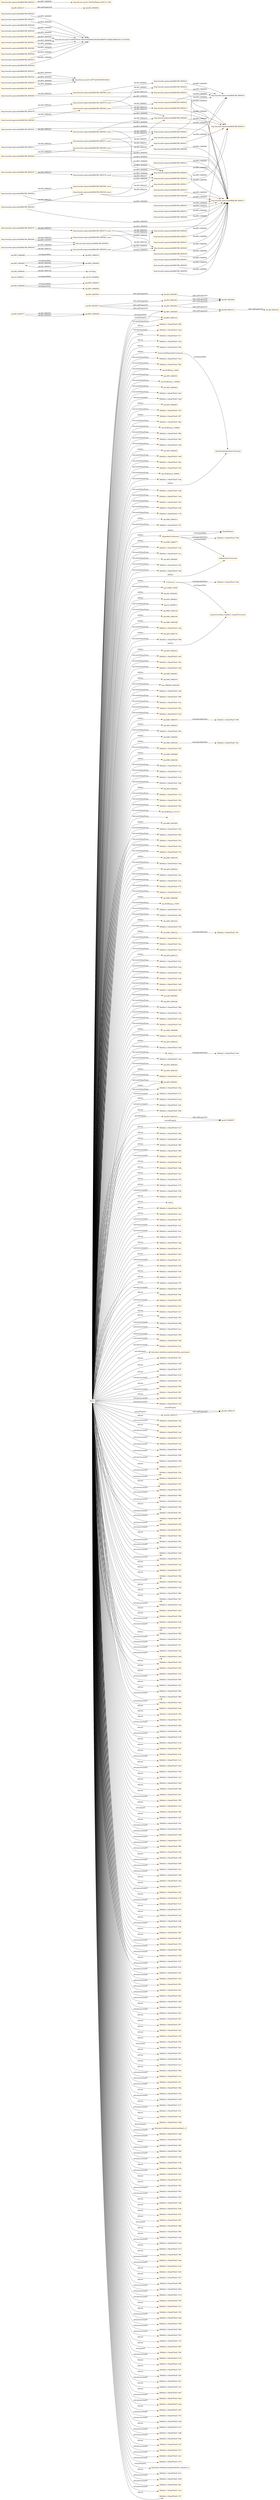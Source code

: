 digraph ar2dtool_diagram { 
rankdir=LR;
size="1501"
node [shape = rectangle, color="orange"]; "582b62c1:14fea878a5f:-7e22" "582b62c1:14fea878a5f:-7f92" "obo:NCBITaxon_6928" "582b62c1:14fea878a5f:-7fe0" "obo:SPD_0000553" "obo:NCBITaxon_1100095" "obo:SPD_0000002" "obo:BFO_0000031" "582b62c1:14fea878a5f:-7eb2" "obo:BFO_0000141" "obo:SPD_0000003" "582b62c1:14fea878a5f:-7f12" "582b62c1:14fea878a5f:-7ff7" "582b62c1:14fea878a5f:-7f8a" "obo:NCBITaxon_336608" "582b62c1:14fea878a5f:-7f06" "582b62c1:14fea878a5f:-7f62" "582b62c1:14fea878a5f:-7ee6" "obo:SPD_0000045" "582b62c1:14fea878a5f:-7e66" "582b62c1:14fea878a5f:-7fba" "582b62c1:14fea878a5f:-7fa2" "obo:NCBITaxon_500645" "582b62c1:14fea878a5f:-7ede" ":GenericallyDependentContinuant" "582b62c1:14fea878a5f:-7ea6" "582b62c1:14fea878a5f:-7e26" "582b62c1:14fea878a5f:-7ff9" "582b62c1:14fea878a5f:-7fd2" "582b62c1:14fea878a5f:-7ef6" "582b62c1:14fea878a5f:-7e76" "obo:NBO_0000313" "582b62c1:14fea878a5f:-7f7e" ":SpatialRegion" "obo:NBO_0000077" "582b62c1:14fea878a5f:-7e3a" "582b62c1:14fea878a5f:-7ece" "obo:SPD_0000585" "582b62c1:14fea878a5f:-7f3e" "582b62c1:14fea878a5f:-7f26" ":Continuant" "obo:CHEBI_33290" "obo:IAO_0000300" "obo:SPD_0000021" "obo:GO_0050975" "obo:PATO_0000145" "obo:NBO_0000100" "obo:NBO_0000548" "582b62c1:14fea878a5f:-7eba" "obo:SPD_0000170" "582b62c1:14fea878a5f:-7f66" "obo:NBO_0000079" "obo:SPD_0000022" "582b62c1:14fea878a5f:-7e92" "582b62c1:14fea878a5f:-7f4e" "582b62c1:14fea878a5f:-7e82" "obo:NBO_0000001" "obo:NBO_0000355" "obo:UBERON_0000309" "582b62c1:14fea878a5f:-7ed2" "582b62c1:14fea878a5f:-7f96" "582b62c1:14fea878a5f:-7ec2" "582b62c1:14fea878a5f:-7f9e" "582b62c1:14fea878a5f:-7e52" "obo:SPD_0000023" "582b62c1:14fea878a5f:-7f0e" "obo:NBO_0000002" "obo:NBO_0000356" "582b62c1:14fea878a5f:-7f56" "obo:NBO_0000060" "obo:NBO_0000358" "582b62c1:14fea878a5f:-7fce" "582b62c1:14fea878a5f:-7e12" "obo:RO_0002577" "582b62c1:14fea878a5f:-7e3e" "582b62c1:14fea878a5f:-7e8a" "obo:SPD_0000024" "582b62c1:14fea878a5f:-7e7a" "obo:BFO_0000040" "582b62c1:14fea878a5f:-7f42" "582b62c1:14fea878a5f:-7f5a" "obo:NCBITaxon_327110" ":" "obo:NBO_0001845" "582b62c1:14fea878a5f:-7f2a" "obo:GO_0040011" ":IndependentContinuant" "582b62c1:14fea878a5f:-7f02" "582b62c1:14fea878a5f:-7f1a" "582b62c1:14fea878a5f:-7efa" "582b62c1:14fea878a5f:-7f7a" "582b62c1:14fea878a5f:-7fd9" "582b62c1:14fea878a5f:-7ff1" "obo:NBO_0000330" ":SpecificallyDependentContinuant" "582b62c1:14fea878a5f:-7e6e" "obo:SPD_0000054" "582b62c1:14fea878a5f:-7faa" "obo:IAO_0000030" "582b62c1:14fea878a5f:-7e2e" "582b62c1:14fea878a5f:-7f72" "obo:BFO_0000002" "582b62c1:14fea878a5f:-7fc2" "obo:NBO_0000056" "obo:NCBITaxon_27395" "582b62c1:14fea878a5f:-7fec" "582b62c1:14fea878a5f:-7eee" "582b62c1:14fea878a5f:-7f6e" "obo:NBO_0001632" "582b62c1:14fea878a5f:-7f32" "obo:BFO_0000003" "obo:NBO_0000332" "582b62c1:14fea878a5f:-7e1a" "582b62c1:14fea878a5f:-7fae" "582b62c1:14fea878a5f:-7eae" "obo:SPD_0000372" "obo:BFO_0000004" "582b62c1:14fea878a5f:-7f1e" "582b62c1:14fea878a5f:-7e4a" ":DependentContinuant" "582b62c1:14fea878a5f:-7ec6" "obo:BFO_0000015" "582b62c1:14fea878a5f:-7e9a" "582b62c1:14fea878a5f:-7e46" "582b62c1:14fea878a5f:-7fb6" "obo:OBI_0000066" "obo:SPD_0000168" "582b62c1:14fea878a5f:-7f86" "582b62c1:14fea878a5f:-7e5a" "obo:BFO_0000008" "582b62c1:14fea878a5f:-7e32" "582b62c1:14fea878a5f:-7fc6" "http://www.ifomis.org/bfo/1.1/span#Occurrent" "obo:NBO_0000089" "obo:BFO_0000020" "582b62c1:14fea878a5f:-7f36" "obo:SPD_0000019" "obo:GO_0044848" "582b62c1:14fea878a5f:-7e62" "582b62c1:14fea878a5f:-7fdd" ":Entity" "582b62c1:14fea878a5f:-7eda" "obo:SPD_0000593" "obo:SPD_0000335" "582b62c1:14fea878a5f:-7ea2" "obo:SPD_0000001" "582b62c1:14fea878a5f:-7f4a" ; /*classes style*/
	"http://arachb.org/arachb/ARACHB_0000416" -> "http://arachb.org/arachb/ARACHB_0000410" [ label = "obo:BFO_0000050" ];
	"obo:RO_0002507" -> "obo:RO_0002559" [ label = "rdfs:subPropertyOf" ];
	"obo:RO_0002507" -> "obo:RO_0002509" [ label = "rdfs:subPropertyOf" ];
	"obo:RO_0002507" -> "obo:BFO_0000050" [ label = "rdfs:subPropertyOf" ];
	"http://arachb.org/arachb/ARACHB_0000331" -> "http://dx.doi.org/10.1007%2Fs003590100202" [ label = "obo:BFO_0000050" ];
	"http://arachb.org/arachb/ARACHB_0000344" -> "http://arachb.org/arachb/ARACHB_0000311" [ label = "obo:BFO_0000050" ];
	"http://arachb.org/arachb/ARACHB_0000344" -> "http://arachb.org/arachb/ARACHB_0000344_event" [ label = "obo:IAO_0000219" ];
	"http://arachb.org/arachb/ARACHB_0000384_event" -> "http://arachb.org/arachb/ARACHB_0000416" [ label = "obo:RO_0000057" ];
	"http://arachb.org/arachb/ARACHB_0000384_event" -> "http://arachb.org/arachb/ARACHB_0000415" [ label = "obo:RO_0002218" ];
	"http://arachb.org/arachb/ARACHB_0000357" -> "http://arachb.org/arachb/ARACHB_0000311" [ label = "obo:BFO_0000050" ];
	"obo:NBO_0000079" -> "582b62c1:14fea878a5f:-7ff9" [ label = "owl:equivalentClass" ];
	"http://arachb.org/arachb/ARACHB_0000423" -> "http://arachb.org/arachb/ARACHB_0000412" [ label = "obo:BFO_0000050" ];
	"http://arachb.org/arachb/ARACHB_0000323" -> "http://dx.doi.org/10.1636%2F0161-8202%282000%29028%5B0097%3AHDLHAB%5D2.0.CO%3B2" [ label = "obo:BFO_0000050" ];
	"http://arachb.org/arachb/ARACHB_0000364" -> "http://arachb.org/arachb/ARACHB_0000041" [ label = "obo:BFO_0000050" ];
	"http://arachb.org/arachb/ARACHB_0000364" -> "http://arachb.org/arachb/ARACHB_0000364_event" [ label = "obo:IAO_0000219" ];
	"http://arachb.org/arachb/ARACHB_0000359_event" -> "http://arachb.org/arachb/ARACHB_0000425" [ label = "obo:BFO_0000050" ];
	"http://arachb.org/arachb/ARACHB_0000359_event" -> "http://arachb.org/arachb/ARACHB_0000423" [ label = "obo:RO_0002218" ];
	"http://arachb.org/arachb/ARACHB_0000336" -> "http://arachb.org/arachb/ARACHB_0000311" [ label = "obo:BFO_0000050" ];
	"http://arachb.org/arachb/ARACHB_0000377" -> "http://dx.doi.org/10.1636%2F0161-8202%282000%29028%5B0097%3AHDLHAB%5D2.0.CO%3B2" [ label = "obo:BFO_0000050" ];
	"http://arachb.org/arachb/ARACHB_0000349" -> "http://arachb.org/arachb/ARACHB_0000311" [ label = "obo:BFO_0000050" ];
	"http://arachb.org/arachb/ARACHB_0000349" -> "http://arachb.org/arachb/ARACHB_0000349_event" [ label = "obo:IAO_0000219" ];
	"obo:BFO_0000008" -> "obo:BFO_0000015" [ label = "owl:disjointWith" ];
	"http://arachb.org/arachb/ARACHB_0000415" -> "http://arachb.org/arachb/ARACHB_0000412" [ label = "obo:BFO_0000050" ];
	"http://arachb.org/arachb/ARACHB_0000330" -> "http://dx.doi.org/10.1636%2F0161-8202%282000%29028%5B0097%3AHDLHAB%5D2.0.CO%3B2" [ label = "obo:BFO_0000050" ];
	"http://arachb.org/arachb/ARACHB_0000371" -> "http://arachb.org/arachb/ARACHB_0000371_event" [ label = "obo:IAO_0000219" ];
	"http://arachb.org/arachb/ARACHB_0000371" -> "http://arachb.org/arachb/ARACHB_0000311" [ label = "obo:BFO_0000050" ];
	"http://arachb.org/arachb/ARACHB_0000343" -> "http://arachb.org/arachb/ARACHB_0000343_event" [ label = "obo:IAO_0000219" ];
	"http://arachb.org/arachb/ARACHB_0000343" -> "http://arachb.org/arachb/ARACHB_0000311" [ label = "obo:BFO_0000050" ];
	"http://arachb.org/arachb/ARACHB_0000378_event" -> "http://arachb.org/arachb/ARACHB_0000419" [ label = "obo:RO_0002218" ];
	"http://arachb.org/arachb/ARACHB_0000378_event" -> "http://arachb.org/arachb/ARACHB_0000424" [ label = "obo:BFO_0000050" ];
	"http://arachb.org/arachb/ARACHB_0000384" -> "http://arachb.org/arachb/ARACHB_0000384_event" [ label = "obo:IAO_0000219" ];
	"http://arachb.org/arachb/ARACHB_0000384" -> "http://arachb.org/arachb/ARACHB_0000311" [ label = "obo:BFO_0000050" ];
	"obo:BFO_0000002" -> "obo:BFO_0000003" [ label = "owl:disjointWith" ];
	"http://arachb.org/arachb/ARACHB_0000328" -> "http://dx.doi.org/10.1636%2F0161-8202%282000%29028%5B0097%3AHDLHAB%5D2.0.CO%3B2" [ label = "obo:BFO_0000050" ];
	"http://arachb.org/arachb/ARACHB_0000422" -> "http://arachb.org/arachb/ARACHB_0000410" [ label = "obo:BFO_0000050" ];
	":GenericallyDependentContinuant" -> ":SpecificallyDependentContinuant" [ label = "owl:disjointWith" ];
	":Continuant" -> "http://www.ifomis.org/bfo/1.1/span#Occurrent" [ label = "owl:disjointWith" ];
	":Continuant" -> "582b62c1:14fea878a5f:-7fdd" [ label = "owl:equivalentClass" ];
	"http://arachb.org/arachb/ARACHB_0000322" -> "http://dx.doi.org/10.1636%2F0161-8202%282000%29028%5B0097%3AHDLHAB%5D2.0.CO%3B2" [ label = "obo:BFO_0000050" ];
	"http://arachb.org/arachb/ARACHB_0000335" -> "http://dx.doi.org/10.1007%2Fs003590100202" [ label = "obo:BFO_0000050" ];
	"obo:BFO_0000050" -> "obo:RO_0002131" [ label = "rdfs:subPropertyOf" ];
	"http://arachb.org/arachb/ARACHB_0000361_event" -> "http://arachb.org/arachb/ARACHB_0000424" [ label = "obo:BFO_0000050" ];
	"http://arachb.org/arachb/ARACHB_0000361_event" -> "http://arachb.org/arachb/ARACHB_0000420" [ label = "obo:RO_0002218" ];
	"http://arachb.org/arachb/ARACHB_0000361_event" -> "http://arachb.org/arachb/ARACHB_0000421" [ label = "obo:RO_0000057" ];
	"http://arachb.org/arachb/ARACHB_0000414" -> "http://arachb.org/arachb/ARACHB_0000410" [ label = "obo:BFO_0000050" ];
	"http://arachb.org/arachb/ARACHB_0000364_event" -> "http://arachb.org/arachb/ARACHB_0000423" [ label = "obo:RO_0002218" ];
	"http://arachb.org/arachb/ARACHB_0000364_event" -> "http://arachb.org/arachb/ARACHB_0000425" [ label = "obo:BFO_0000050" ];
	"obo:NBO_0000356" -> "582b62c1:14fea878a5f:-7fec" [ label = "owl:equivalentClass" ];
	"http://arachb.org/arachb/ARACHB_0000342" -> "http://arachb.org/arachb/ARACHB_0000311" [ label = "obo:BFO_0000050" ];
	"obo:RO_0002559" -> "obo:RO_0002506" [ label = "rdfs:subPropertyOf" ];
	"http://arachb.org/arachb/ARACHB_0000383" -> "http://arachb.org/arachb/ARACHB_0000383_event" [ label = "obo:IAO_0000219" ];
	"http://arachb.org/arachb/ARACHB_0000383" -> "http://arachb.org/arachb/ARACHB_0000311" [ label = "obo:BFO_0000050" ];
	"http://arachb.org/arachb/ARACHB_0000421" -> "http://arachb.org/arachb/ARACHB_0000410" [ label = "obo:BFO_0000050" ];
	"http://arachb.org/arachb/ARACHB_0000383_event" -> "http://arachb.org/arachb/ARACHB_0000414" [ label = "obo:RO_0000057" ];
	"http://arachb.org/arachb/ARACHB_0000383_event" -> "http://arachb.org/arachb/ARACHB_0000413" [ label = "obo:RO_0002218" ];
	"obo:RO_0002566" -> "obo:RO_0002506" [ label = "rdfs:subPropertyOf" ];
	"http://arachb.org/arachb/ARACHB_0000321" -> "http://dx.doi.org/10.1636%2F0161-8202%282000%29028%5B0097%3AHDLHAB%5D2.0.CO%3B2" [ label = "obo:BFO_0000050" ];
	"http://arachb.org/arachb/ARACHB_0000419" -> "http://arachb.org/arachb/ARACHB_0000412" [ label = "obo:BFO_0000050" ];
	"obo:RO_0002218" -> "obo:RO_0000057" [ label = "rdfs:subPropertyOf" ];
	"http://arachb.org/arachb/ARACHB_0000334" -> "http://dx.doi.org/10.1007%2Fs003590100202" [ label = "obo:BFO_0000050" ];
	"http://arachb.org/arachb/ARACHB_0000375" -> "http://arachb.org/arachb/ARACHB_0000375_event" [ label = "obo:IAO_0000219" ];
	"http://arachb.org/arachb/ARACHB_0000375" -> "http://arachb.org/arachb/ARACHB_0000311" [ label = "obo:BFO_0000050" ];
	"http://arachb.org/arachb/ARACHB_0000347" -> "http://arachb.org/arachb/ARACHB_0000311" [ label = "obo:BFO_0000050" ];
	"http://arachb.org/arachb/ARACHB_0000413" -> "http://arachb.org/arachb/ARACHB_0000412" [ label = "obo:BFO_0000050" ];
	"http://arachb.org/arachb/ARACHB_0000371_event" -> "http://arachb.org/arachb/ARACHB_0000424" [ label = "obo:BFO_0000050" ];
	"http://arachb.org/arachb/ARACHB_0000371_event" -> "http://arachb.org/arachb/ARACHB_0000421" [ label = "obo:RO_0000057" ];
	"http://arachb.org/arachb/ARACHB_0000371_event" -> "http://arachb.org/arachb/ARACHB_0000420" [ label = "obo:RO_0002218" ];
	"http://arachb.org/arachb/ARACHB_0000341" -> "http://arachb.org/arachb/ARACHB_0000311" [ label = "obo:BFO_0000050" ];
	"http://arachb.org/arachb/ARACHB_0000379_event" -> "http://arachb.org/arachb/ARACHB_0000422" [ label = "obo:RO_0000057" ];
	"http://arachb.org/arachb/ARACHB_0000379_event" -> "http://arachb.org/arachb/ARACHB_0000420" [ label = "obo:RO_0002218" ];
	"NULL" -> "582b62c1:14fea878a5f:-7e27" [ label = "rdf:rest" ];
	"NULL" -> "582b62c1:14fea878a5f:-7fdb" [ label = "rdf:rest" ];
	"NULL" -> "582b62c1:14fea878a5f:-7e9b" [ label = "rdf:rest" ];
	"NULL" -> "582b62c1:14fea878a5f:-7ff6" [ label = "rdf:rest" ];
	"NULL" -> "582b62c1:14fea878a5f:-7f36" [ label = "owl:someValuesFrom" ];
	"NULL" -> "obo:BFO_0000141" [ label = "owl:someValuesFrom" ];
	"NULL" -> "obo:BFO_0000050" [ label = "owl:onProperty" ];
	"NULL" -> "582b62c1:14fea878a5f:-7f85" [ label = "owl:intersectionOf" ];
	"NULL" -> "582b62c1:14fea878a5f:-7e25" [ label = "owl:intersectionOf" ];
	"NULL" -> "582b62c1:14fea878a5f:-7fab" [ label = "rdf:rest" ];
	"NULL" -> "582b62c1:14fea878a5f:-7e6b" [ label = "rdf:rest" ];
	"NULL" -> "obo:SPD_0000054" [ label = "rdf:first" ];
	"NULL" -> "obo:NBO_0000089" [ label = "rdf:first" ];
	"NULL" -> "582b62c1:14fea878a5f:-7ea7" [ label = "rdf:rest" ];
	"NULL" -> "582b62c1:14fea878a5f:-7f2f" [ label = "rdf:rest" ];
	"NULL" -> "582b62c1:14fea878a5f:-7f73" [ label = "rdf:rest" ];
	"NULL" -> "582b62c1:14fea878a5f:-7f39" [ label = "owl:intersectionOf" ];
	"NULL" -> "582b62c1:14fea878a5f:-7ea6" [ label = "owl:someValuesFrom" ];
	"NULL" -> "582b62c1:14fea878a5f:-7f42" [ label = "owl:someValuesFrom" ];
	"NULL" -> "582b62c1:14fea878a5f:-7fc6" [ label = "owl:someValuesFrom" ];
	"NULL" -> "582b62c1:14fea878a5f:-7e3b" [ label = "rdf:rest" ];
	"NULL" -> "582b62c1:14fea878a5f:-7f06" [ label = "owl:someValuesFrom" ];
	"NULL" -> ":IndependentContinuant" [ label = "rdf:first" ];
	"NULL" -> "rdf:nil" [ label = "rdf:rest" ];
	"NULL" -> "582b62c1:14fea878a5f:-7f43" [ label = "rdf:rest" ];
	"NULL" -> "582b62c1:14fea878a5f:-7eeb" [ label = "rdf:rest" ];
	"NULL" -> "582b62c1:14fea878a5f:-7fb5" [ label = "owl:intersectionOf" ];
	"NULL" -> "582b62c1:14fea878a5f:-7e31" [ label = "owl:intersectionOf" ];
	"NULL" -> "582b62c1:14fea878a5f:-7e51" [ label = "owl:intersectionOf" ];
	"NULL" -> "582b62c1:14fea878a5f:-7f13" [ label = "rdf:rest" ];
	"NULL" -> "582b62c1:14fea878a5f:-7ebb" [ label = "rdf:rest" ];
	"NULL" -> ":Entity" [ label = "owl:someValuesFrom" ];
	"NULL" -> "582b62c1:14fea878a5f:-7ece" [ label = "owl:someValuesFrom" ];
	"NULL" -> "582b62c1:14fea878a5f:-7fa1" [ label = "owl:intersectionOf" ];
	"NULL" -> "582b62c1:14fea878a5f:-7e83" [ label = "rdf:rest" ];
	"NULL" -> "582b62c1:14fea878a5f:-7efa" [ label = "owl:someValuesFrom" ];
	"NULL" -> "582b62c1:14fea878a5f:-7fc1" [ label = "owl:intersectionOf" ];
	"NULL" -> "obo:NBO_0000355" [ label = "rdf:first" ];
	"NULL" -> "582b62c1:14fea878a5f:-7e0f" [ label = "rdf:rest" ];
	"NULL" -> "582b62c1:14fea878a5f:-7e53" [ label = "rdf:rest" ];
	"NULL" -> "582b62c1:14fea878a5f:-7ef7" [ label = "rdf:rest" ];
	"NULL" -> "582b62c1:14fea878a5f:-7f7f" [ label = "rdf:rest" ];
	"NULL" -> "582b62c1:14fea878a5f:-7e95" [ label = "owl:intersectionOf" ];
	"NULL" -> "582b62c1:14fea878a5f:-7fde" [ label = "rdf:rest" ];
	"NULL" -> "582b62c1:14fea878a5f:-7f95" [ label = "owl:intersectionOf" ];
	"NULL" -> "obo:SPD_0000021" [ label = "rdf:first" ];
	"NULL" -> "obo:NBO_0000056" [ label = "rdf:first" ];
	"NULL" -> "582b62c1:14fea878a5f:-7e23" [ label = "rdf:rest" ];
	"NULL" -> "582b62c1:14fea878a5f:-7ec7" [ label = "rdf:rest" ];
	"NULL" -> "582b62c1:14fea878a5f:-7f4f" [ label = "rdf:rest" ];
	"NULL" -> "obo:NBO_0000100" [ label = "rdf:first" ];
	"NULL" -> "obo:NCBITaxon_336608" [ label = "owl:someValuesFrom" ];
	"NULL" -> "582b62c1:14fea878a5f:-7f89" [ label = "owl:intersectionOf" ];
	"NULL" -> "582b62c1:14fea878a5f:-7ec1" [ label = "owl:intersectionOf" ];
	"NULL" -> "582b62c1:14fea878a5f:-7f05" [ label = "owl:intersectionOf" ];
	"NULL" -> "582b62c1:14fea878a5f:-7f2d" [ label = "owl:intersectionOf" ];
	"NULL" -> "582b62c1:14fea878a5f:-7ee1" [ label = "owl:intersectionOf" ];
	"NULL" -> "http://purl.obolibrary.org/obo/nbo#has_participant" [ label = "owl:onProperty" ];
	"NULL" -> "582b62c1:14fea878a5f:-7fcf" [ label = "rdf:rest" ];
	"NULL" -> "582b62c1:14fea878a5f:-7e8f" [ label = "rdf:rest" ];
	"NULL" -> "582b62c1:14fea878a5f:-7f97" [ label = "rdf:rest" ];
	"NULL" -> "obo:NBO_0000358" [ label = "rdf:first" ];
	"NULL" -> "582b62c1:14fea878a5f:-7e35" [ label = "owl:intersectionOf" ];
	"NULL" -> "582b62c1:14fea878a5f:-7e5f" [ label = "rdf:rest" ];
	"NULL" -> "obo:NBO_0000330" [ label = "rdf:first" ];
	"NULL" -> "582b62c1:14fea878a5f:-7f9d" [ label = "owl:intersectionOf" ];
	"NULL" -> ":SpatialRegion" [ label = "rdf:first" ];
	"NULL" -> "582b62c1:14fea878a5f:-7f67" [ label = "rdf:rest" ];
	"NULL" -> "582b62c1:14fea878a5f:-7f49" [ label = "owl:intersectionOf" ];
	"NULL" -> "582b62c1:14fea878a5f:-7e55" [ label = "owl:intersectionOf" ];
	"NULL" -> "582b62c1:14fea878a5f:-7f8a" [ label = "owl:someValuesFrom" ];
	"NULL" -> "obo:IAO_0000219" [ label = "owl:onProperty" ];
	"NULL" -> "582b62c1:14fea878a5f:-7e2f" [ label = "rdf:rest" ];
	"NULL" -> "582b62c1:14fea878a5f:-7f81" [ label = "owl:intersectionOf" ];
	"NULL" -> "582b62c1:14fea878a5f:-7f92" [ label = "owl:someValuesFrom" ];
	"NULL" -> "582b62c1:14fea878a5f:-7edf" [ label = "rdf:rest" ];
	"NULL" -> "582b62c1:14fea878a5f:-7e7a" [ label = "owl:someValuesFrom" ];
	"NULL" -> "582b62c1:14fea878a5f:-7e7d" [ label = "owl:intersectionOf" ];
	"NULL" -> "582b62c1:14fea878a5f:-7fc5" [ label = "owl:intersectionOf" ];
	"NULL" -> "582b62c1:14fea878a5f:-7e62" [ label = "owl:someValuesFrom" ];
	"NULL" -> "obo:NCBITaxon_327110" [ label = "owl:someValuesFrom" ];
	"NULL" -> "582b62c1:14fea878a5f:-7eda" [ label = "owl:someValuesFrom" ];
	"NULL" -> "582b62c1:14fea878a5f:-7fb6" [ label = "owl:someValuesFrom" ];
	"NULL" -> "582b62c1:14fea878a5f:-7e9d" [ label = "owl:intersectionOf" ];
	"NULL" -> "582b62c1:14fea878a5f:-7e46" [ label = "owl:someValuesFrom" ];
	"NULL" -> "582b62c1:14fea878a5f:-7f99" [ label = "owl:intersectionOf" ];
	"NULL" -> "obo:NBO_0001632" [ label = "rdf:first" ];
	"NULL" -> "582b62c1:14fea878a5f:-7e49" [ label = "owl:intersectionOf" ];
	"NULL" -> "582b62c1:14fea878a5f:-7e77" [ label = "rdf:rest" ];
	"NULL" -> "582b62c1:14fea878a5f:-7e4a" [ label = "owl:someValuesFrom" ];
	"NULL" -> "582b62c1:14fea878a5f:-7f3d" [ label = "owl:intersectionOf" ];
	"NULL" -> "obo:CHEBI_33290" [ label = "owl:someValuesFrom" ];
	"NULL" -> "582b62c1:14fea878a5f:-7e52" [ label = "owl:someValuesFrom" ];
	"NULL" -> "582b62c1:14fea878a5f:-7ec5" [ label = "owl:intersectionOf" ];
	"NULL" -> "582b62c1:14fea878a5f:-7e47" [ label = "rdf:rest" ];
	"NULL" -> "582b62c1:14fea878a5f:-7f5d" [ label = "owl:intersectionOf" ];
	"NULL" -> "582b62c1:14fea878a5f:-7f02" [ label = "owl:someValuesFrom" ];
	"NULL" -> "582b62c1:14fea878a5f:-7f09" [ label = "owl:intersectionOf" ];
	"NULL" -> "582b62c1:14fea878a5f:-7ee5" [ label = "owl:intersectionOf" ];
	"NULL" -> "582b62c1:14fea878a5f:-7fbf" [ label = "rdf:rest" ];
	"NULL" -> "obo:SPD_0000372" [ label = "rdf:first" ];
	"NULL" -> "582b62c1:14fea878a5f:-7f41" [ label = "owl:intersectionOf" ];
	"NULL" -> "582b62c1:14fea878a5f:-7ff0" [ label = "owl:intersectionOf" ];
	"NULL" -> "582b62c1:14fea878a5f:-7f29" [ label = "owl:intersectionOf" ];
	"NULL" -> "582b62c1:14fea878a5f:-7ed2" [ label = "owl:someValuesFrom" ];
	"NULL" -> "582b62c1:14fea878a5f:-7f61" [ label = "owl:intersectionOf" ];
	"NULL" -> "582b62c1:14fea878a5f:-7fd3" [ label = "rdf:rest" ];
	"NULL" -> "582b62c1:14fea878a5f:-7f91" [ label = "owl:intersectionOf" ];
	"NULL" -> "582b62c1:14fea878a5f:-7ed1" [ label = "owl:intersectionOf" ];
	"NULL" -> "582b62c1:14fea878a5f:-7eee" [ label = "owl:someValuesFrom" ];
	"NULL" -> "582b62c1:14fea878a5f:-7e59" [ label = "owl:intersectionOf" ];
	"NULL" -> "582b62c1:14fea878a5f:-7ef1" [ label = "owl:intersectionOf" ];
	"NULL" -> "582b62c1:14fea878a5f:-7fa3" [ label = "rdf:rest" ];
	"NULL" -> "582b62c1:14fea878a5f:-7e9a" [ label = "owl:someValuesFrom" ];
	"NULL" -> "582b62c1:14fea878a5f:-7f27" [ label = "rdf:rest" ];
	"NULL" -> "582b62c1:14fea878a5f:-7f9b" [ label = "rdf:rest" ];
	"NULL" -> "582b62c1:14fea878a5f:-7e66" [ label = "owl:someValuesFrom" ];
	"NULL" -> "582b62c1:14fea878a5f:-7ead" [ label = "owl:intersectionOf" ];
	"NULL" -> "582b62c1:14fea878a5f:-7ede" [ label = "owl:someValuesFrom" ];
	"NULL" -> "582b62c1:14fea878a5f:-7ee3" [ label = "rdf:rest" ];
	"NULL" -> "582b62c1:14fea878a5f:-7f6b" [ label = "rdf:rest" ];
	"NULL" -> "582b62c1:14fea878a5f:-7fa7" [ label = "rdf:rest" ];
	"NULL" -> "obo:NBO_0000356" [ label = "rdf:first" ];
	"NULL" -> "582b62c1:14fea878a5f:-7e3d" [ label = "owl:intersectionOf" ];
	"NULL" -> "582b62c1:14fea878a5f:-7eb3" [ label = "rdf:rest" ];
	"NULL" -> "582b62c1:14fea878a5f:-7f3b" [ label = "rdf:rest" ];
	"NULL" -> "582b62c1:14fea878a5f:-7e5d" [ label = "owl:intersectionOf" ];
	"NULL" -> "obo:SPD_0000022" [ label = "rdf:first" ];
	"NULL" -> "582b62c1:14fea878a5f:-7f51" [ label = "owl:intersectionOf" ];
	"NULL" -> "obo:UBERON_0000309" [ label = "owl:someValuesFrom" ];
	"NULL" -> "582b62c1:14fea878a5f:-7f0b" [ label = "rdf:rest" ];
	"NULL" -> "582b62c1:14fea878a5f:-7fa5" [ label = "owl:intersectionOf" ];
	"NULL" -> "582b62c1:14fea878a5f:-7f71" [ label = "owl:intersectionOf" ];
	"NULL" -> "582b62c1:14fea878a5f:-7fcd" [ label = "owl:intersectionOf" ];
	"NULL" -> "582b62c1:14fea878a5f:-7ee9" [ label = "owl:intersectionOf" ];
	"NULL" -> "582b62c1:14fea878a5f:-7fe9" [ label = "rdf:rest" ];
	"NULL" -> "582b62c1:14fea878a5f:-7fbb" [ label = "rdf:rest" ];
	"NULL" -> "582b62c1:14fea878a5f:-7e7b" [ label = "rdf:rest" ];
	"NULL" -> "582b62c1:14fea878a5f:-7f45" [ label = "owl:intersectionOf" ];
	"NULL" -> "582b62c1:14fea878a5f:-7eb7" [ label = "rdf:rest" ];
	"NULL" -> "582b62c1:14fea878a5f:-7f83" [ label = "rdf:rest" ];
	"NULL" -> "582b62c1:14fea878a5f:-7f65" [ label = "owl:intersectionOf" ];
	"NULL" -> "582b62c1:14fea878a5f:-7ed5" [ label = "owl:intersectionOf" ];
	"NULL" -> "582b62c1:14fea878a5f:-7e4b" [ label = "rdf:rest" ];
	"NULL" -> "582b62c1:14fea878a5f:-7f9e" [ label = "owl:someValuesFrom" ];
	"NULL" -> "obo:SPD_0000023" [ label = "rdf:first" ];
	"NULL" -> "582b62c1:14fea878a5f:-7f0f" [ label = "rdf:rest" ];
	"NULL" -> "582b62c1:14fea878a5f:-7f53" [ label = "rdf:rest" ];
	"NULL" -> "582b62c1:14fea878a5f:-7fb9" [ label = "owl:intersectionOf" ];
	"NULL" -> "582b62c1:14fea878a5f:-7efb" [ label = "rdf:rest" ];
	"NULL" -> "582b62c1:14fea878a5f:-7ef5" [ label = "owl:intersectionOf" ];
	"NULL" -> "obo:SPD_0000001" [ label = "owl:someValuesFrom" ];
	"NULL" -> "582b62c1:14fea878a5f:-7faa" [ label = "owl:someValuesFrom" ];
	"NULL" -> "582b62c1:14fea878a5f:-7e6e" [ label = "owl:someValuesFrom" ];
	"NULL" -> "obo:SPD_0000553" [ label = "owl:someValuesFrom" ];
	"NULL" -> "582b62c1:14fea878a5f:-7e1b" [ label = "rdf:rest" ];
	"NULL" -> "582b62c1:14fea878a5f:-7e22" [ label = "owl:someValuesFrom" ];
	"NULL" -> "582b62c1:14fea878a5f:-7f23" [ label = "rdf:rest" ];
	"NULL" -> "582b62c1:14fea878a5f:-7e76" [ label = "owl:someValuesFrom" ];
	"NULL" -> "582b62c1:14fea878a5f:-7ecb" [ label = "rdf:rest" ];
	"NULL" -> "582b62c1:14fea878a5f:-7e11" [ label = "owl:intersectionOf" ];
	"NULL" -> "582b62c1:14fea878a5f:-7ee6" [ label = "owl:someValuesFrom" ];
	"NULL" -> "582b62c1:14fea878a5f:-7e93" [ label = "rdf:rest" ];
	"NULL" -> "obo:SPD_0000170" [ label = "rdf:first" ];
	"NULL" -> "582b62c1:14fea878a5f:-7e6d" [ label = "owl:intersectionOf" ];
	"NULL" -> "582b62c1:14fea878a5f:-7f96" [ label = "owl:someValuesFrom" ];
	"NULL" -> "582b62c1:14fea878a5f:-7e1f" [ label = "rdf:rest" ];
	"NULL" -> "582b62c1:14fea878a5f:-7e63" [ label = "rdf:rest" ];
	"NULL" -> "582b62c1:14fea878a5f:-7f8f" [ label = "rdf:rest" ];
	"NULL" -> "582b62c1:14fea878a5f:-7ef6" [ label = "owl:someValuesFrom" ];
	"NULL" -> "582b62c1:14fea878a5f:-7e12" [ label = "owl:someValuesFrom" ];
	"NULL" -> "obo:NBO_0000332" [ label = "rdf:first" ];
	"NULL" -> "582b62c1:14fea878a5f:-7fee" [ label = "rdf:rest" ];
	"NULL" -> "582b62c1:14fea878a5f:-7f55" [ label = "owl:intersectionOf" ];
	"NULL" -> "582b62c1:14fea878a5f:-7e33" [ label = "rdf:rest" ];
	"NULL" -> "582b62c1:14fea878a5f:-7ff4" [ label = "owl:unionOf" ];
	"NULL" -> "582b62c1:14fea878a5f:-7ed7" [ label = "rdf:rest" ];
	"NULL" -> "582b62c1:14fea878a5f:-7f5f" [ label = "rdf:rest" ];
	"NULL" -> "582b62c1:14fea878a5f:-7fa9" [ label = "owl:intersectionOf" ];
	"NULL" -> "582b62c1:14fea878a5f:-7e89" [ label = "owl:intersectionOf" ];
	"NULL" -> "582b62c1:14fea878a5f:-7f75" [ label = "owl:intersectionOf" ];
	"NULL" -> "obo:SPD_0000168" [ label = "owl:someValuesFrom" ];
	"NULL" -> "582b62c1:14fea878a5f:-7ff8" [ label = "owl:intersectionOf" ];
	"NULL" -> "582b62c1:14fea878a5f:-7fc9" [ label = "owl:intersectionOf" ];
	"NULL" -> "582b62c1:14fea878a5f:-7f1e" [ label = "owl:someValuesFrom" ];
	"NULL" -> "582b62c1:14fea878a5f:-7e9f" [ label = "rdf:rest" ];
	"NULL" -> "582b62c1:14fea878a5f:-7f69" [ label = "owl:intersectionOf" ];
	"NULL" -> "582b62c1:14fea878a5f:-7ea1" [ label = "owl:intersectionOf" ];
	"NULL" -> "582b62c1:14fea878a5f:-7eae" [ label = "owl:someValuesFrom" ];
	"NULL" -> "582b62c1:14fea878a5f:-7e5a" [ label = "owl:someValuesFrom" ];
	"NULL" -> "582b62c1:14fea878a5f:-7ef9" [ label = "owl:intersectionOf" ];
	"NULL" -> "obo:SPD_0000593" [ label = "owl:someValuesFrom" ];
	"NULL" -> "582b62c1:14fea878a5f:-7e6f" [ label = "rdf:rest" ];
	"NULL" -> "582b62c1:14fea878a5f:-7fae" [ label = "owl:someValuesFrom" ];
	"NULL" -> "582b62c1:14fea878a5f:-7eba" [ label = "owl:someValuesFrom" ];
	"NULL" -> "582b62c1:14fea878a5f:-7f77" [ label = "rdf:rest" ];
	"NULL" -> "582b62c1:14fea878a5f:-7e26" [ label = "owl:someValuesFrom" ];
	"NULL" -> "582b62c1:14fea878a5f:-7ea2" [ label = "owl:someValuesFrom" ];
	"NULL" -> "582b62c1:14fea878a5f:-7e81" [ label = "owl:intersectionOf" ];
	"NULL" -> "582b62c1:14fea878a5f:-7e3f" [ label = "rdf:rest" ];
	"NULL" -> "582b62c1:14fea878a5f:-7e15" [ label = "owl:intersectionOf" ];
	"NULL" -> "582b62c1:14fea878a5f:-7f47" [ label = "rdf:rest" ];
	"NULL" -> "582b62c1:14fea878a5f:-7eef" [ label = "rdf:rest" ];
	"NULL" -> "582b62c1:14fea878a5f:-7eb2" [ label = "owl:someValuesFrom" ];
	"NULL" -> "582b62c1:14fea878a5f:-7ebf" [ label = "rdf:rest" ];
	"NULL" -> "582b62c1:14fea878a5f:-7efd" [ label = "owl:intersectionOf" ];
	"NULL" -> "582b62c1:14fea878a5f:-7e87" [ label = "rdf:rest" ];
	"NULL" -> "582b62c1:14fea878a5f:-7fd2" [ label = "owl:someValuesFrom" ];
	"NULL" -> "582b62c1:14fea878a5f:-7fce" [ label = "owl:someValuesFrom" ];
	"NULL" -> "582b62c1:14fea878a5f:-7ff2" [ label = "rdf:rest" ];
	"NULL" -> "582b62c1:14fea878a5f:-7f79" [ label = "owl:intersectionOf" ];
	"NULL" -> "582b62c1:14fea878a5f:-7f0d" [ label = "owl:intersectionOf" ];
	"NULL" -> "582b62c1:14fea878a5f:-7e29" [ label = "owl:intersectionOf" ];
	"NULL" -> "582b62c1:14fea878a5f:-7e57" [ label = "rdf:rest" ];
	"NULL" -> "582b62c1:14fea878a5f:-7f0e" [ label = "owl:someValuesFrom" ];
	"NULL" -> "582b62c1:14fea878a5f:-7f7a" [ label = "owl:someValuesFrom" ];
	"NULL" -> "582b62c1:14fea878a5f:-7f1d" [ label = "owl:intersectionOf" ];
	"NULL" -> "obo:NBO_0000313" [ label = "rdf:first" ];
	"NULL" -> "582b62c1:14fea878a5f:-7e41" [ label = "owl:intersectionOf" ];
	"NULL" -> "obo:OBI_0000066" [ label = "owl:someValuesFrom" ];
	"NULL" -> "582b62c1:14fea878a5f:-7ea5" [ label = "owl:intersectionOf" ];
	"NULL" -> "582b62c1:14fea878a5f:-7ff7" [ label = "rdf:first" ];
	"NULL" -> "582b62c1:14fea878a5f:-7f01" [ label = "owl:intersectionOf" ];
	"NULL" -> "582b62c1:14fea878a5f:-7e2e" [ label = "owl:someValuesFrom" ];
	"NULL" -> ":SpecificallyDependentContinuant" [ label = "rdf:first" ];
	"NULL" -> "582b62c1:14fea878a5f:-7f21" [ label = "owl:intersectionOf" ];
	"NULL" -> ":" [ label = "owl:someValuesFrom" ];
	"NULL" -> "obo:SPD_0000024" [ label = "rdf:first" ];
	"NULL" -> "582b62c1:14fea878a5f:-7e3a" [ label = "owl:someValuesFrom" ];
	"NULL" -> "obo:NCBITaxon_500645" [ label = "owl:someValuesFrom" ];
	"NULL" -> "obo:SPD_0000002" [ label = "owl:someValuesFrom" ];
	"NULL" -> "582b62c1:14fea878a5f:-7fd1" [ label = "owl:intersectionOf" ];
	"NULL" -> "582b62c1:14fea878a5f:-7e85" [ label = "owl:intersectionOf" ];
	"NULL" -> "582b62c1:14fea878a5f:-7fb3" [ label = "rdf:rest" ];
	"NULL" -> "582b62c1:14fea878a5f:-7eb1" [ label = "owl:intersectionOf" ];
	"NULL" -> "582b62c1:14fea878a5f:-7f37" [ label = "rdf:rest" ];
	"NULL" -> ":Continuant" [ label = "rdf:first" ];
	"NULL" -> "582b62c1:14fea878a5f:-7f56" [ label = "owl:someValuesFrom" ];
	"NULL" -> "582b62c1:14fea878a5f:-7e32" [ label = "owl:someValuesFrom" ];
	"NULL" -> "582b62c1:14fea878a5f:-7f26" [ label = "owl:someValuesFrom" ];
	"NULL" -> "obo:SPD_0000001" [ label = "rdf:first" ];
	"NULL" -> "582b62c1:14fea878a5f:-7f07" [ label = "rdf:rest" ];
	"NULL" -> "582b62c1:14fea878a5f:-7eaf" [ label = "rdf:rest" ];
	"NULL" -> "582b62c1:14fea878a5f:-7ef3" [ label = "rdf:rest" ];
	"NULL" -> "582b62c1:14fea878a5f:-7f7b" [ label = "rdf:rest" ];
	"NULL" -> "obo:GO_0050975" [ label = "owl:someValuesFrom" ];
	"NULL" -> "582b62c1:14fea878a5f:-7fdc" [ label = "owl:unionOf" ];
	"NULL" -> "582b62c1:14fea878a5f:-7fb7" [ label = "rdf:rest" ];
	"NULL" -> "582b62c1:14fea878a5f:-7fda" [ label = "rdf:rest" ];
	"NULL" -> "582b62c1:14fea878a5f:-7ec3" [ label = "rdf:rest" ];
	"NULL" -> "582b62c1:14fea878a5f:-7f4b" [ label = "rdf:rest" ];
	"NULL" -> "582b62c1:14fea878a5f:-7e1d" [ label = "owl:intersectionOf" ];
	"NULL" -> "582b62c1:14fea878a5f:-7f4e" [ label = "owl:someValuesFrom" ];
	"NULL" -> "582b62c1:14fea878a5f:-7f11" [ label = "owl:intersectionOf" ];
	"NULL" -> "582b62c1:14fea878a5f:-7f8d" [ label = "owl:intersectionOf" ];
	"NULL" -> "582b62c1:14fea878a5f:-7ec6" [ label = "owl:someValuesFrom" ];
	"NULL" -> "582b62c1:14fea878a5f:-7f1b" [ label = "rdf:rest" ];
	"NULL" -> "582b62c1:14fea878a5f:-7e45" [ label = "owl:intersectionOf" ];
	"NULL" -> "582b62c1:14fea878a5f:-7e17" [ label = "rdf:rest" ];
	"NULL" -> "obo:NBO_0000077" [ label = "rdf:first" ];
	"NULL" -> "582b62c1:14fea878a5f:-7f31" [ label = "owl:intersectionOf" ];
	"NULL" -> "582b62c1:14fea878a5f:-7fcb" [ label = "rdf:rest" ];
	"NULL" -> "582b62c1:14fea878a5f:-7e8b" [ label = "rdf:rest" ];
	"NULL" -> "http://purl.obolibrary.org/obo/spd#part_of" [ label = "owl:onProperty" ];
	"NULL" -> "582b62c1:14fea878a5f:-7e8d" [ label = "owl:intersectionOf" ];
	"NULL" -> "582b62c1:14fea878a5f:-7f59" [ label = "owl:intersectionOf" ];
	"NULL" -> "582b62c1:14fea878a5f:-7f93" [ label = "rdf:rest" ];
	"NULL" -> "582b62c1:14fea878a5f:-7e65" [ label = "owl:intersectionOf" ];
	"NULL" -> "582b62c1:14fea878a5f:-7fad" [ label = "owl:intersectionOf" ];
	"NULL" -> "582b62c1:14fea878a5f:-7f4a" [ label = "owl:someValuesFrom" ];
	"NULL" -> "582b62c1:14fea878a5f:-7e39" [ label = "owl:intersectionOf" ];
	"NULL" -> "obo:NBO_0000060" [ label = "rdf:first" ];
	"NULL" -> "582b62c1:14fea878a5f:-7e5b" [ label = "rdf:rest" ];
	"NULL" -> "582b62c1:14fea878a5f:-7ec2" [ label = "owl:someValuesFrom" ];
	"NULL" -> "582b62c1:14fea878a5f:-7f25" [ label = "owl:intersectionOf" ];
	"NULL" -> "582b62c1:14fea878a5f:-7f1f" [ label = "rdf:rest" ];
	"NULL" -> "obo:NBO_0000001" [ label = "rdf:first" ];
	"NULL" -> "582b62c1:14fea878a5f:-7f63" [ label = "rdf:rest" ];
	"NULL" -> "582b62c1:14fea878a5f:-7e3e" [ label = "owl:someValuesFrom" ];
	"NULL" -> "582b62c1:14fea878a5f:-7fd5" [ label = "owl:intersectionOf" ];
	"NULL" -> "582b62c1:14fea878a5f:-7eb5" [ label = "owl:intersectionOf" ];
	"NULL" -> "582b62c1:14fea878a5f:-7f72" [ label = "owl:someValuesFrom" ];
	"NULL" -> "582b62c1:14fea878a5f:-7e2b" [ label = "rdf:rest" ];
	"NULL" -> "obo:SPD_0000585" [ label = "owl:someValuesFrom" ];
	"NULL" -> "582b62c1:14fea878a5f:-7edb" [ label = "rdf:rest" ];
	"NULL" -> "582b62c1:14fea878a5f:-7f33" [ label = "rdf:rest" ];
	"NULL" -> "582b62c1:14fea878a5f:-7fd7" [ label = "rdf:rest" ];
	"NULL" -> "obo:IAO_0000300" [ label = "rdf:first" ];
	"NULL" -> "obo:NBO_0000548" [ label = "rdf:first" ];
	"NULL" -> "582b62c1:14fea878a5f:-7f5a" [ label = "owl:someValuesFrom" ];
	"NULL" -> "obo:SPD_0000335" [ label = "rdf:first" ];
	"NULL" -> "582b62c1:14fea878a5f:-7fd8" [ label = "owl:unionOf" ];
	"NULL" -> "582b62c1:14fea878a5f:-7f03" [ label = "rdf:rest" ];
	"NULL" -> "582b62c1:14fea878a5f:-7eab" [ label = "rdf:rest" ];
	"NULL" -> "582b62c1:14fea878a5f:-7e2d" [ label = "owl:intersectionOf" ];
	"NULL" -> "582b62c1:14fea878a5f:-7e8a" [ label = "owl:someValuesFrom" ];
	"NULL" -> "582b62c1:14fea878a5f:-7f62" [ label = "owl:someValuesFrom" ];
	"NULL" -> "582b62c1:14fea878a5f:-7e73" [ label = "rdf:rest" ];
	"NULL" -> "582b62c1:14fea878a5f:-7f9f" [ label = "rdf:rest" ];
	"NULL" -> "582b62c1:14fea878a5f:-7f6e" [ label = "owl:someValuesFrom" ];
	"NULL" -> "582b62c1:14fea878a5f:-7e4d" [ label = "owl:intersectionOf" ];
	"NULL" -> "obo:NCBITaxon_1100095" [ label = "owl:someValuesFrom" ];
	"NULL" -> "582b62c1:14fea878a5f:-7e92" [ label = "owl:someValuesFrom" ];
	"NULL" -> "obo:PATO_0000145" [ label = "owl:someValuesFrom" ];
	"NULL" -> "582b62c1:14fea878a5f:-7ec9" [ label = "owl:intersectionOf" ];
	"NULL" -> "582b62c1:14fea878a5f:-7e43" [ label = "rdf:rest" ];
	"NULL" -> "582b62c1:14fea878a5f:-7ee7" [ label = "rdf:rest" ];
	"NULL" -> "582b62c1:14fea878a5f:-7e82" [ label = "owl:someValuesFrom" ];
	"NULL" -> "582b62c1:14fea878a5f:-7f6f" [ label = "rdf:rest" ];
	"NULL" -> "obo:RO_0000057" [ label = "owl:onProperty" ];
	"NULL" -> "582b62c1:14fea878a5f:-7fbd" [ label = "owl:intersectionOf" ];
	"NULL" -> "obo:NCBITaxon_6928" [ label = "owl:someValuesFrom" ];
	"NULL" -> "582b62c1:14fea878a5f:-7e19" [ label = "owl:intersectionOf" ];
	"NULL" -> "582b62c1:14fea878a5f:-7fba" [ label = "owl:someValuesFrom" ];
	"NULL" -> "582b62c1:14fea878a5f:-7f35" [ label = "owl:intersectionOf" ];
	"NULL" -> "582b62c1:14fea878a5f:-7e13" [ label = "rdf:rest" ];
	"NULL" -> "582b62c1:14fea878a5f:-7f3f" [ label = "rdf:rest" ];
	"NULL" -> "582b62c1:14fea878a5f:-7f4d" [ label = "owl:intersectionOf" ];
	"NULL" -> "obo:NBO_0001845" [ label = "rdf:first" ];
	"NULL" -> "582b62c1:14fea878a5f:-7e69" [ label = "owl:intersectionOf" ];
	"NULL" -> "582b62c1:14fea878a5f:-7f7e" [ label = "owl:someValuesFrom" ];
	"NULL" -> "582b62c1:14fea878a5f:-7f6d" [ label = "owl:intersectionOf" ];
	"NULL" -> "582b62c1:14fea878a5f:-7f86" [ label = "owl:someValuesFrom" ];
	"NULL" -> "582b62c1:14fea878a5f:-7f19" [ label = "owl:intersectionOf" ];
	"NULL" -> "582b62c1:14fea878a5f:-7e7f" [ label = "rdf:rest" ];
	"NULL" -> "582b62c1:14fea878a5f:-7f87" [ label = "rdf:rest" ];
	"NULL" -> "obo:NCBITaxon_27395" [ label = "owl:someValuesFrom" ];
	"NULL" -> "582b62c1:14fea878a5f:-7fdf" [ label = "owl:unionOf" ];
	"NULL" -> ":GenericallyDependentContinuant" [ label = "rdf:first" ];
	"NULL" -> "582b62c1:14fea878a5f:-7e75" [ label = "owl:intersectionOf" ];
	"NULL" -> ":DependentContinuant" [ label = "rdf:first" ];
	"NULL" -> "582b62c1:14fea878a5f:-7e4f" [ label = "rdf:rest" ];
	"NULL" -> "obo:IAO_0000136" [ label = "owl:onProperty" ];
	"NULL" -> "582b62c1:14fea878a5f:-7f57" [ label = "rdf:rest" ];
	"NULL" -> "582b62c1:14fea878a5f:-7eff" [ label = "rdf:rest" ];
	"NULL" -> "582b62c1:14fea878a5f:-7e61" [ label = "owl:intersectionOf" ];
	"NULL" -> "582b62c1:14fea878a5f:-7f12" [ label = "owl:someValuesFrom" ];
	"NULL" -> "582b62c1:14fea878a5f:-7f2a" [ label = "owl:someValuesFrom" ];
	"NULL" -> "582b62c1:14fea878a5f:-7f66" [ label = "owl:someValuesFrom" ];
	"NULL" -> "582b62c1:14fea878a5f:-7ecf" [ label = "rdf:rest" ];
	"NULL" -> "582b62c1:14fea878a5f:-7e97" [ label = "rdf:rest" ];
	"NULL" -> "582b62c1:14fea878a5f:-7ebd" [ label = "owl:intersectionOf" ];
	"NULL" -> "582b62c1:14fea878a5f:-7edd" [ label = "owl:intersectionOf" ];
	"NULL" -> "582b62c1:14fea878a5f:-7e67" [ label = "rdf:rest" ];
	"NULL" -> "582b62c1:14fea878a5f:-7f7d" [ label = "owl:intersectionOf" ];
	"NULL" -> "obo:SPD_0000003" [ label = "rdf:first" ];
	"NULL" -> "582b62c1:14fea878a5f:-7ea9" [ label = "owl:intersectionOf" ];
	"NULL" -> "582b62c1:14fea878a5f:-7e37" [ label = "rdf:rest" ];
	"NULL" -> "582b62c1:14fea878a5f:-7ed9" [ label = "owl:intersectionOf" ];
	"NULL" -> "582b62c1:14fea878a5f:-7feb" [ label = "owl:intersectionOf" ];
	"NULL" -> "582b62c1:14fea878a5f:-7faf" [ label = "rdf:rest" ];
	"NULL" -> "582b62c1:14fea878a5f:-7f15" [ label = "owl:intersectionOf" ];
	"NULL" -> "582b62c1:14fea878a5f:-7f32" [ label = "owl:someValuesFrom" ];
	"NULL" -> "582b62c1:14fea878a5f:-7e21" [ label = "owl:intersectionOf" ];
	"NULL" -> "obo:NBO_0000002" [ label = "rdf:first" ];
	"NULL" -> "582b62c1:14fea878a5f:-7e79" [ label = "owl:intersectionOf" ];
	"NULL" -> "http://purl.obolibrary.org/obo/nbo#in_response_to" [ label = "owl:onProperty" ];
	"NULL" -> "582b62c1:14fea878a5f:-7fc3" [ label = "rdf:rest" ];
	"NULL" -> "582b62c1:14fea878a5f:-7f1a" [ label = "owl:someValuesFrom" ];
	"NULL" -> "582b62c1:14fea878a5f:-7fc2" [ label = "owl:someValuesFrom" ];
	"NULL" -> "582b62c1:14fea878a5f:-7e99" [ label = "owl:intersectionOf" ];
	"NULL" -> "obo:NBO_0000079" [ label = "rdf:first" ];
	"NULL" -> "582b62c1:14fea878a5f:-7fb1" [ label = "owl:intersectionOf" ];
	"NULL" -> "582b62c1:14fea878a5f:-7ecd" [ label = "owl:intersectionOf" ];
	"NULL" -> "582b62c1:14fea878a5f:-7f17" [ label = "rdf:rest" ];
	"NULL" -> "582b62c1:14fea878a5f:-7f8b" [ label = "rdf:rest" ];
	"NULL" -> "582b62c1:14fea878a5f:-7eed" [ label = "owl:intersectionOf" ];
	"NULL" -> "582b62c1:14fea878a5f:-7fc7" [ label = "rdf:rest" ];
	"NULL" -> "obo:SPD_0000019" [ label = "rdf:first" ];
	"NULL" -> "582b62c1:14fea878a5f:-7fa2" [ label = "owl:someValuesFrom" ];
	"NULL" -> "582b62c1:14fea878a5f:-7ed3" [ label = "rdf:rest" ];
	"NULL" -> "582b62c1:14fea878a5f:-7f5b" [ label = "rdf:rest" ];
	"NULL" -> "582b62c1:14fea878a5f:-7eb9" [ label = "owl:intersectionOf" ];
	"NULL" -> "582b62c1:14fea878a5f:-7e71" [ label = "owl:intersectionOf" ];
	"NULL" -> "obo:SPD_0000045" [ label = "rdf:first" ];
	"NULL" -> "obo:RO_0002218" [ label = "owl:onProperty" ];
	"NULL" -> "582b62c1:14fea878a5f:-7f3e" [ label = "owl:someValuesFrom" ];
	"NULL" -> "582b62c1:14fea878a5f:-7ea3" [ label = "rdf:rest" ];
	"NULL" -> "582b62c1:14fea878a5f:-7e91" [ label = "owl:intersectionOf" ];
	"NULL" -> "582b62c1:14fea878a5f:-7f2b" [ label = "rdf:rest" ];
	"NULL" -> "http://www.ifomis.org/bfo/1.1/span#Occurrent" [ label = "rdf:first" ];
	"NULL" -> "582b62c1:14fea878a5f:-7e1a" [ label = "owl:someValuesFrom" ];
	"http://arachb.org/arachb/ARACHB_0000382" -> "http://dx.doi.org/10.1636%2F0161-8202%282000%29028%5B0097%3AHDLHAB%5D2.0.CO%3B2" [ label = "obo:BFO_0000050" ];
	"http://arachb.org/arachb/ARACHB_0000343_event" -> "http://arachb.org/arachb/ARACHB_0000424" [ label = "obo:BFO_0000050" ];
	"http://arachb.org/arachb/ARACHB_0000343_event" -> "http://arachb.org/arachb/ARACHB_0000411" [ label = "obo:RO_0002218" ];
	"http://arachb.org/arachb/ARACHB_0000326" -> "http://dx.doi.org/10.1636%2F0161-8202%282000%29028%5B0097%3AHDLHAB%5D2.0.CO%3B2" [ label = "obo:BFO_0000050" ];
	"http://arachb.org/arachb/ARACHB_0000420" -> "http://arachb.org/arachb/ARACHB_0000412" [ label = "obo:BFO_0000050" ];
	"obo:GO_0040011" -> "obo:GO_0044848" [ label = "owl:disjointWith" ];
	"obo:IAO_0000219" -> "obo:IAO_0000136" [ label = "rdfs:subPropertyOf" ];
	"http://arachb.org/arachb/ARACHB_0000361" -> "http://arachb.org/arachb/ARACHB_0000311" [ label = "obo:BFO_0000050" ];
	"http://arachb.org/arachb/ARACHB_0000361" -> "http://arachb.org/arachb/ARACHB_0000361_event" [ label = "obo:IAO_0000219" ];
	"http://arachb.org/arachb/ARACHB_0000349_event" -> "http://arachb.org/arachb/ARACHB_0000418" [ label = "obo:RO_0000057" ];
	"http://arachb.org/arachb/ARACHB_0000349_event" -> "http://arachb.org/arachb/ARACHB_0000417" [ label = "obo:RO_0002218" ];
	"http://arachb.org/arachb/ARACHB_0000418" -> "http://arachb.org/arachb/ARACHB_0000410" [ label = "obo:BFO_0000050" ];
	"obo:RO_0002509" -> "obo:RO_0002506" [ label = "rdfs:subPropertyOf" ];
	"obo:RO_0002509" -> "obo:RO_0002131" [ label = "rdfs:subPropertyOf" ];
	"obo:RO_0002217" -> "obo:RO_0000056" [ label = "rdfs:subPropertyOf" ];
	"http://arachb.org/arachb/ARACHB_0000333" -> "http://dx.doi.org/10.1007%2Fs003590100202" [ label = "obo:BFO_0000050" ];
	"http://arachb.org/arachb/ARACHB_0000374" -> "http://arachb.org/arachb/ARACHB_0000311" [ label = "obo:BFO_0000050" ];
	":Entity" -> "582b62c1:14fea878a5f:-7fe0" [ label = "owl:equivalentClass" ];
	"http://arachb.org/arachb/ARACHB_0000346" -> "http://arachb.org/arachb/ARACHB_0000311" [ label = "obo:BFO_0000050" ];
	"http://arachb.org/arachb/ARACHB_0000359" -> "http://arachb.org/arachb/ARACHB_0000359_event" [ label = "obo:IAO_0000219" ];
	"http://arachb.org/arachb/ARACHB_0000359" -> "http://arachb.org/arachb/ARACHB_0000041" [ label = "obo:BFO_0000050" ];
	":DependentContinuant" -> ":SpatialRegion" [ label = "owl:disjointWith" ];
	":DependentContinuant" -> ":IndependentContinuant" [ label = "owl:disjointWith" ];
	":DependentContinuant" -> "582b62c1:14fea878a5f:-7fd9" [ label = "owl:equivalentClass" ];
	"http://arachb.org/arachb/ARACHB_0000425" -> "http://arachb.org/arachb/ARACHB_0000311" [ label = "obo:BFO_0000050" ];
	"http://arachb.org/arachb/ARACHB_0000340" -> "http://arachb.org/arachb/ARACHB_0000311" [ label = "obo:BFO_0000050" ];
	"http://arachb.org/arachb/ARACHB_0000381" -> "http://arachb.org/arachb/ARACHB_0000311" [ label = "obo:BFO_0000050" ];
	"http://arachb.org/arachb/ARACHB_0000325" -> "http://dx.doi.org/10.1636%2F0161-8202%282000%29028%5B0097%3AHDLHAB%5D2.0.CO%3B2" [ label = "obo:BFO_0000050" ];
	"obo:BFO_0000040" -> "obo:BFO_0000141" [ label = "owl:disjointWith" ];
	"http://arachb.org/arachb/ARACHB_0000379" -> "http://arachb.org/arachb/ARACHB_0000311" [ label = "obo:BFO_0000050" ];
	"http://arachb.org/arachb/ARACHB_0000379" -> "http://arachb.org/arachb/ARACHB_0000379_event" [ label = "obo:IAO_0000219" ];
	"http://arachb.org/arachb/ARACHB_0000417" -> "http://arachb.org/arachb/ARACHB_0000412" [ label = "obo:BFO_0000050" ];
	"obo:RO_0002508" -> "obo:RO_0002566" [ label = "rdfs:subPropertyOf" ];
	"http://arachb.org/arachb/ARACHB_0000332" -> "http://dx.doi.org/10.1093%2Fbeheco%2F12.3.360" [ label = "obo:BFO_0000050" ];
	"obo:RO_0002131" -> "obo:RO_0002323" [ label = "rdfs:subPropertyOf" ];
	"http://arachb.org/arachb/ARACHB_0000345" -> "http://arachb.org/arachb/ARACHB_0000311" [ label = "obo:BFO_0000050" ];
	"http://arachb.org/arachb/ARACHB_0000358" -> "http://arachb.org/arachb/ARACHB_0000311" [ label = "obo:BFO_0000050" ];
	"obo:BFO_0000004" -> "obo:BFO_0000031" [ label = "owl:disjointWith" ];
	"obo:BFO_0000004" -> "obo:BFO_0000020" [ label = "owl:disjointWith" ];
	"http://arachb.org/arachb/ARACHB_0000411" -> "http://arachb.org/arachb/ARACHB_0000410" [ label = "obo:BFO_0000050" ];
	"http://arachb.org/arachb/ARACHB_0000424" -> "http://arachb.org/arachb/ARACHB_0000311" [ label = "obo:BFO_0000050" ];
	"http://arachb.org/arachb/ARACHB_0000344_event" -> "http://arachb.org/arachb/ARACHB_0000419" [ label = "obo:RO_0002218" ];
	"http://arachb.org/arachb/ARACHB_0000380" -> "http://arachb.org/arachb/ARACHB_0000311" [ label = "obo:BFO_0000050" ];
	"http://arachb.org/arachb/ARACHB_0000375_event" -> "http://arachb.org/arachb/ARACHB_0000423" [ label = "obo:RO_0002218" ];
	"http://arachb.org/arachb/ARACHB_0000375_event" -> "http://arachb.org/arachb/ARACHB_0000425" [ label = "obo:BFO_0000050" ];
	"http://arachb.org/arachb/ARACHB_0000324" -> "http://dx.doi.org/10.1636%2F0161-8202%282000%29028%5B0097%3AHDLHAB%5D2.0.CO%3B2" [ label = "obo:BFO_0000050" ];
	"http://arachb.org/arachb/ARACHB_0000337" -> "http://arachb.org/arachb/ARACHB_0000311" [ label = "obo:BFO_0000050" ];
	"http://arachb.org/arachb/ARACHB_0000378" -> "http://arachb.org/arachb/ARACHB_0000311" [ label = "obo:BFO_0000050" ];
	"http://arachb.org/arachb/ARACHB_0000378" -> "http://arachb.org/arachb/ARACHB_0000378_event" [ label = "obo:IAO_0000219" ];
	"obo:NBO_0000332" -> "582b62c1:14fea878a5f:-7ff1" [ label = "owl:equivalentClass" ];
	"obo:RO_0002577" -> "obo:BFO_0000040" [ label = "obo:RO_0002507" ];
	"obo:RO_0002577" -> "obo:BFO_0000040" [ label = "obo:RO_0002509" ];
	"obo:BFO_0000003" -> "obo:BFO_0000002" [ label = "obo:RO_0000057" ];
	"obo:IAO_0000030" -> "owl:Thing" [ label = "obo:IAO_0000136" ];
	"obo:BFO_0000002" -> "obo:BFO_0000003" [ label = "obo:RO_0000056" ];

}
